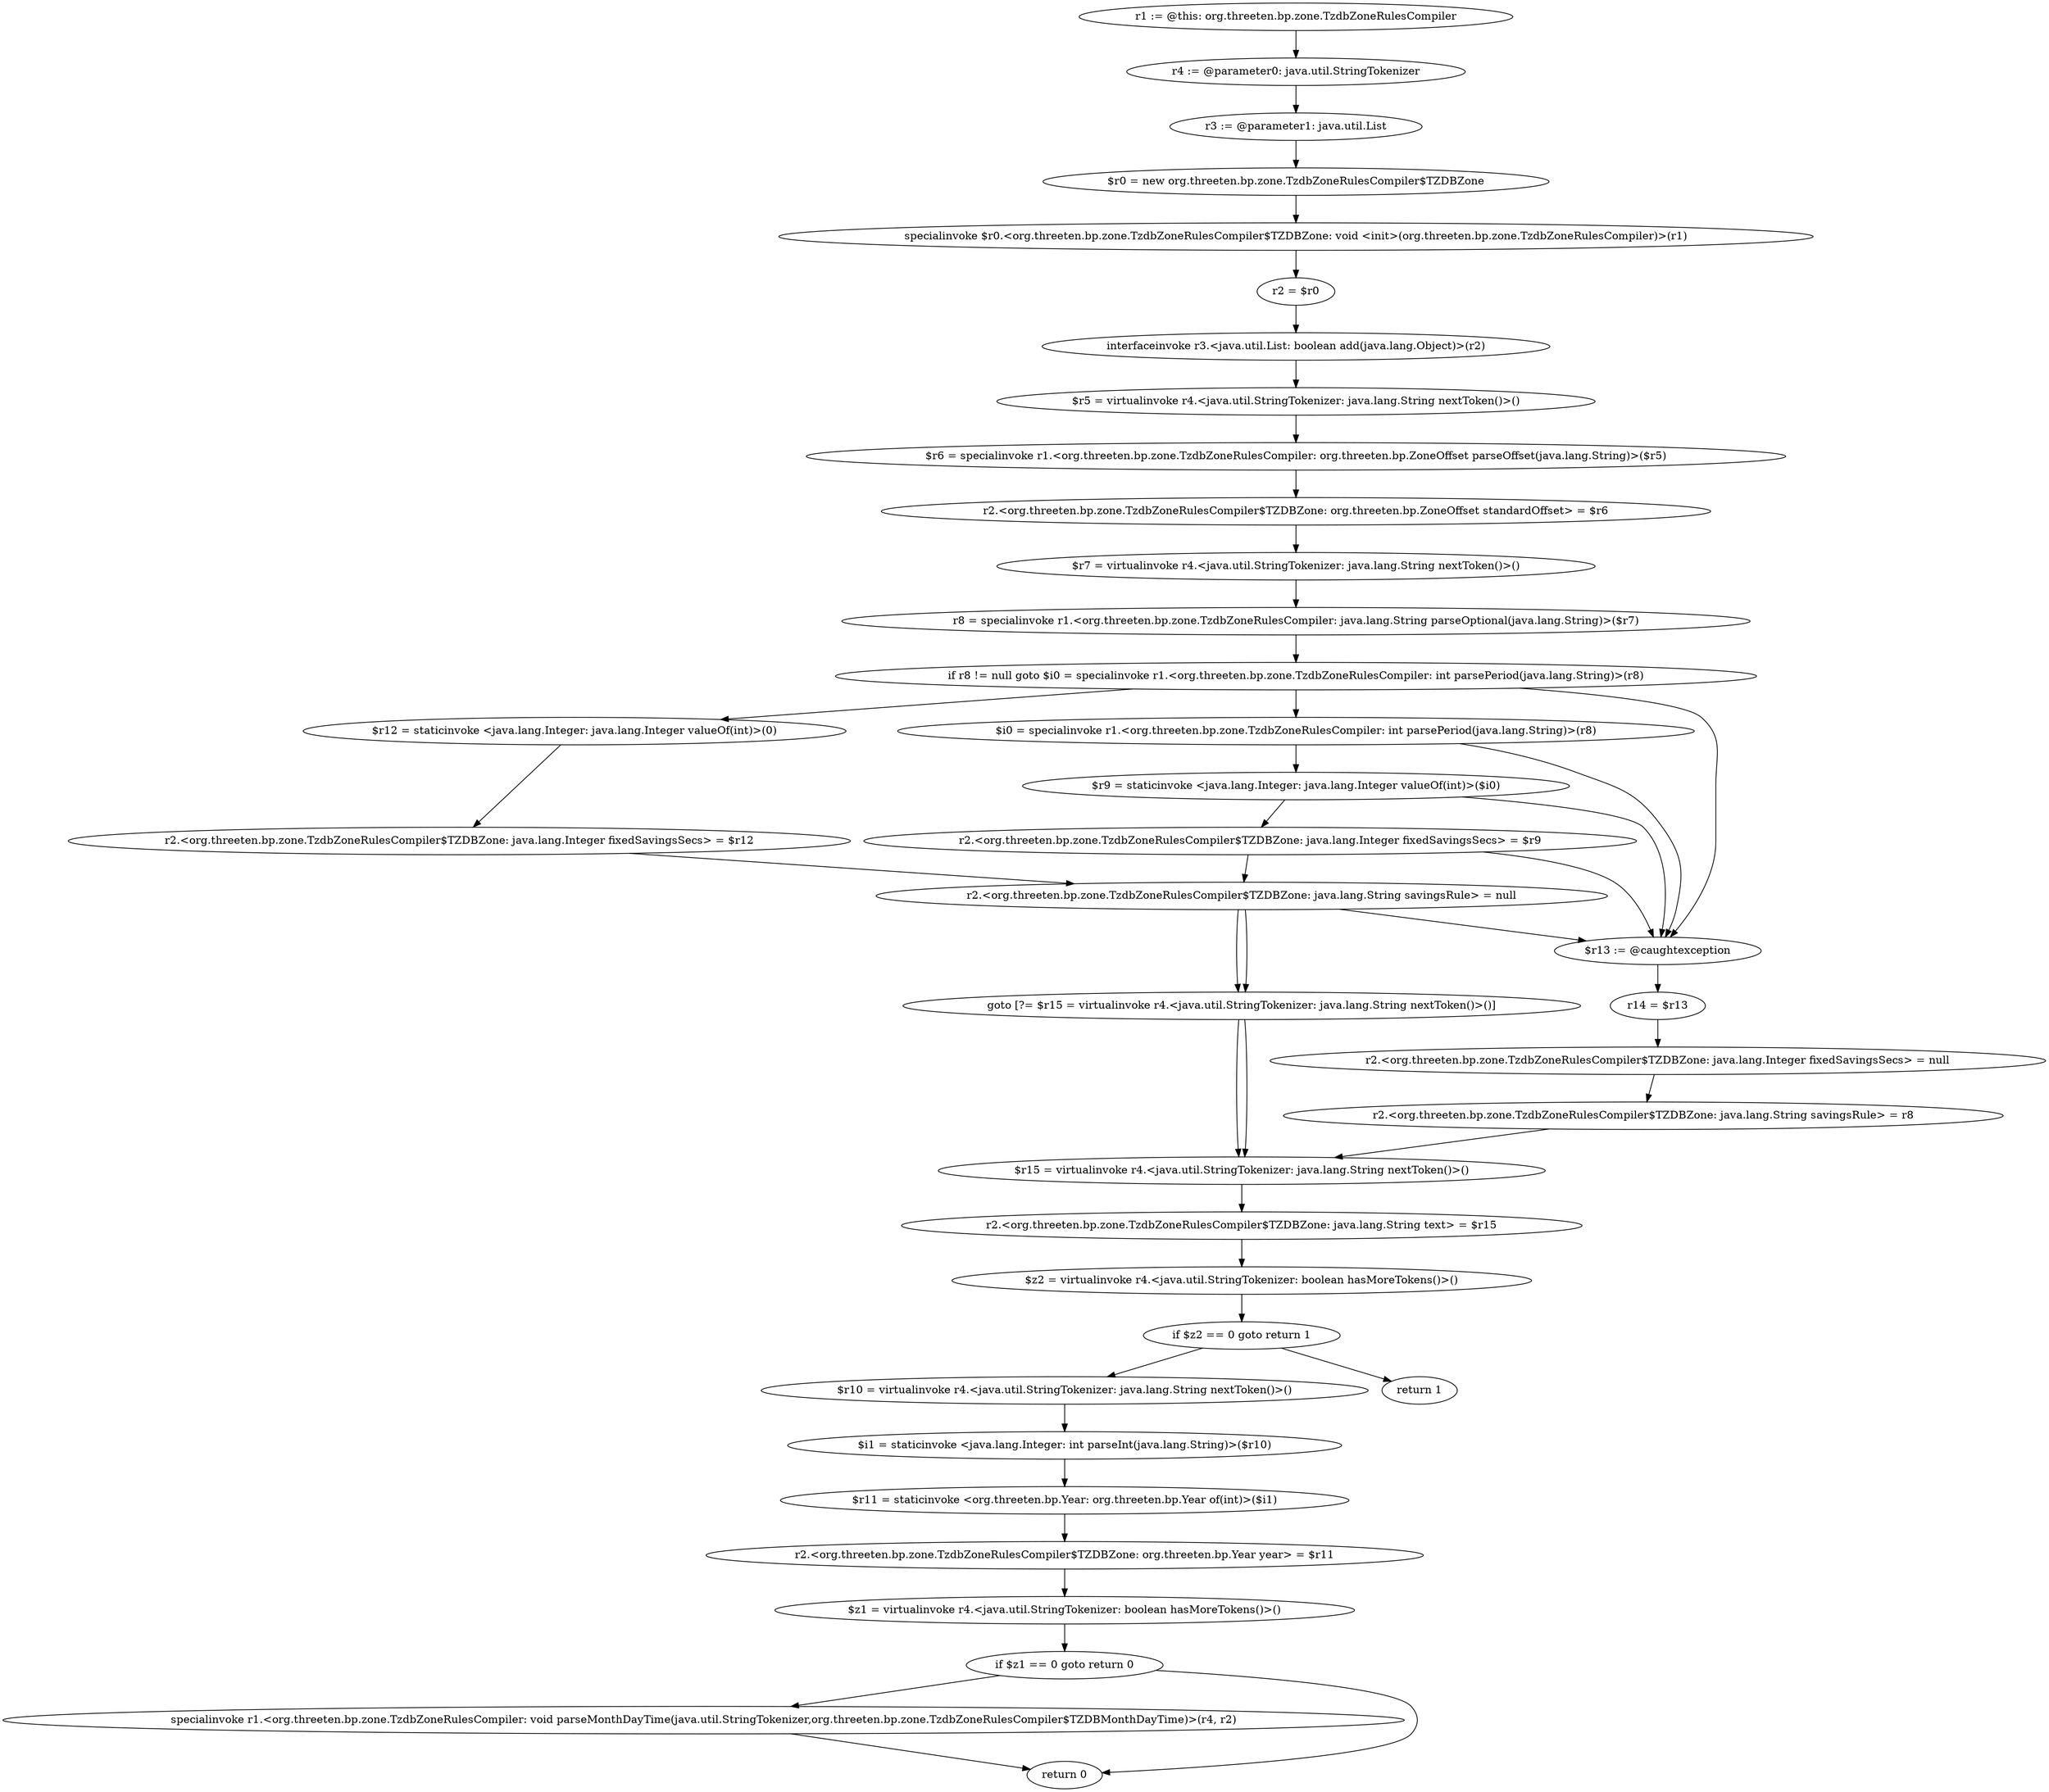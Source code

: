 digraph "unitGraph" {
    "r1 := @this: org.threeten.bp.zone.TzdbZoneRulesCompiler"
    "r4 := @parameter0: java.util.StringTokenizer"
    "r3 := @parameter1: java.util.List"
    "$r0 = new org.threeten.bp.zone.TzdbZoneRulesCompiler$TZDBZone"
    "specialinvoke $r0.<org.threeten.bp.zone.TzdbZoneRulesCompiler$TZDBZone: void <init>(org.threeten.bp.zone.TzdbZoneRulesCompiler)>(r1)"
    "r2 = $r0"
    "interfaceinvoke r3.<java.util.List: boolean add(java.lang.Object)>(r2)"
    "$r5 = virtualinvoke r4.<java.util.StringTokenizer: java.lang.String nextToken()>()"
    "$r6 = specialinvoke r1.<org.threeten.bp.zone.TzdbZoneRulesCompiler: org.threeten.bp.ZoneOffset parseOffset(java.lang.String)>($r5)"
    "r2.<org.threeten.bp.zone.TzdbZoneRulesCompiler$TZDBZone: org.threeten.bp.ZoneOffset standardOffset> = $r6"
    "$r7 = virtualinvoke r4.<java.util.StringTokenizer: java.lang.String nextToken()>()"
    "r8 = specialinvoke r1.<org.threeten.bp.zone.TzdbZoneRulesCompiler: java.lang.String parseOptional(java.lang.String)>($r7)"
    "if r8 != null goto $i0 = specialinvoke r1.<org.threeten.bp.zone.TzdbZoneRulesCompiler: int parsePeriod(java.lang.String)>(r8)"
    "$r12 = staticinvoke <java.lang.Integer: java.lang.Integer valueOf(int)>(0)"
    "r2.<org.threeten.bp.zone.TzdbZoneRulesCompiler$TZDBZone: java.lang.Integer fixedSavingsSecs> = $r12"
    "r2.<org.threeten.bp.zone.TzdbZoneRulesCompiler$TZDBZone: java.lang.String savingsRule> = null"
    "goto [?= $r15 = virtualinvoke r4.<java.util.StringTokenizer: java.lang.String nextToken()>()]"
    "$i0 = specialinvoke r1.<org.threeten.bp.zone.TzdbZoneRulesCompiler: int parsePeriod(java.lang.String)>(r8)"
    "$r9 = staticinvoke <java.lang.Integer: java.lang.Integer valueOf(int)>($i0)"
    "r2.<org.threeten.bp.zone.TzdbZoneRulesCompiler$TZDBZone: java.lang.Integer fixedSavingsSecs> = $r9"
    "$r13 := @caughtexception"
    "r14 = $r13"
    "r2.<org.threeten.bp.zone.TzdbZoneRulesCompiler$TZDBZone: java.lang.Integer fixedSavingsSecs> = null"
    "r2.<org.threeten.bp.zone.TzdbZoneRulesCompiler$TZDBZone: java.lang.String savingsRule> = r8"
    "$r15 = virtualinvoke r4.<java.util.StringTokenizer: java.lang.String nextToken()>()"
    "r2.<org.threeten.bp.zone.TzdbZoneRulesCompiler$TZDBZone: java.lang.String text> = $r15"
    "$z2 = virtualinvoke r4.<java.util.StringTokenizer: boolean hasMoreTokens()>()"
    "if $z2 == 0 goto return 1"
    "$r10 = virtualinvoke r4.<java.util.StringTokenizer: java.lang.String nextToken()>()"
    "$i1 = staticinvoke <java.lang.Integer: int parseInt(java.lang.String)>($r10)"
    "$r11 = staticinvoke <org.threeten.bp.Year: org.threeten.bp.Year of(int)>($i1)"
    "r2.<org.threeten.bp.zone.TzdbZoneRulesCompiler$TZDBZone: org.threeten.bp.Year year> = $r11"
    "$z1 = virtualinvoke r4.<java.util.StringTokenizer: boolean hasMoreTokens()>()"
    "if $z1 == 0 goto return 0"
    "specialinvoke r1.<org.threeten.bp.zone.TzdbZoneRulesCompiler: void parseMonthDayTime(java.util.StringTokenizer,org.threeten.bp.zone.TzdbZoneRulesCompiler$TZDBMonthDayTime)>(r4, r2)"
    "return 0"
    "return 1"
    "r1 := @this: org.threeten.bp.zone.TzdbZoneRulesCompiler"->"r4 := @parameter0: java.util.StringTokenizer";
    "r4 := @parameter0: java.util.StringTokenizer"->"r3 := @parameter1: java.util.List";
    "r3 := @parameter1: java.util.List"->"$r0 = new org.threeten.bp.zone.TzdbZoneRulesCompiler$TZDBZone";
    "$r0 = new org.threeten.bp.zone.TzdbZoneRulesCompiler$TZDBZone"->"specialinvoke $r0.<org.threeten.bp.zone.TzdbZoneRulesCompiler$TZDBZone: void <init>(org.threeten.bp.zone.TzdbZoneRulesCompiler)>(r1)";
    "specialinvoke $r0.<org.threeten.bp.zone.TzdbZoneRulesCompiler$TZDBZone: void <init>(org.threeten.bp.zone.TzdbZoneRulesCompiler)>(r1)"->"r2 = $r0";
    "r2 = $r0"->"interfaceinvoke r3.<java.util.List: boolean add(java.lang.Object)>(r2)";
    "interfaceinvoke r3.<java.util.List: boolean add(java.lang.Object)>(r2)"->"$r5 = virtualinvoke r4.<java.util.StringTokenizer: java.lang.String nextToken()>()";
    "$r5 = virtualinvoke r4.<java.util.StringTokenizer: java.lang.String nextToken()>()"->"$r6 = specialinvoke r1.<org.threeten.bp.zone.TzdbZoneRulesCompiler: org.threeten.bp.ZoneOffset parseOffset(java.lang.String)>($r5)";
    "$r6 = specialinvoke r1.<org.threeten.bp.zone.TzdbZoneRulesCompiler: org.threeten.bp.ZoneOffset parseOffset(java.lang.String)>($r5)"->"r2.<org.threeten.bp.zone.TzdbZoneRulesCompiler$TZDBZone: org.threeten.bp.ZoneOffset standardOffset> = $r6";
    "r2.<org.threeten.bp.zone.TzdbZoneRulesCompiler$TZDBZone: org.threeten.bp.ZoneOffset standardOffset> = $r6"->"$r7 = virtualinvoke r4.<java.util.StringTokenizer: java.lang.String nextToken()>()";
    "$r7 = virtualinvoke r4.<java.util.StringTokenizer: java.lang.String nextToken()>()"->"r8 = specialinvoke r1.<org.threeten.bp.zone.TzdbZoneRulesCompiler: java.lang.String parseOptional(java.lang.String)>($r7)";
    "r8 = specialinvoke r1.<org.threeten.bp.zone.TzdbZoneRulesCompiler: java.lang.String parseOptional(java.lang.String)>($r7)"->"if r8 != null goto $i0 = specialinvoke r1.<org.threeten.bp.zone.TzdbZoneRulesCompiler: int parsePeriod(java.lang.String)>(r8)";
    "if r8 != null goto $i0 = specialinvoke r1.<org.threeten.bp.zone.TzdbZoneRulesCompiler: int parsePeriod(java.lang.String)>(r8)"->"$r12 = staticinvoke <java.lang.Integer: java.lang.Integer valueOf(int)>(0)";
    "if r8 != null goto $i0 = specialinvoke r1.<org.threeten.bp.zone.TzdbZoneRulesCompiler: int parsePeriod(java.lang.String)>(r8)"->"$i0 = specialinvoke r1.<org.threeten.bp.zone.TzdbZoneRulesCompiler: int parsePeriod(java.lang.String)>(r8)";
    "if r8 != null goto $i0 = specialinvoke r1.<org.threeten.bp.zone.TzdbZoneRulesCompiler: int parsePeriod(java.lang.String)>(r8)"->"$r13 := @caughtexception";
    "$r12 = staticinvoke <java.lang.Integer: java.lang.Integer valueOf(int)>(0)"->"r2.<org.threeten.bp.zone.TzdbZoneRulesCompiler$TZDBZone: java.lang.Integer fixedSavingsSecs> = $r12";
    "r2.<org.threeten.bp.zone.TzdbZoneRulesCompiler$TZDBZone: java.lang.Integer fixedSavingsSecs> = $r12"->"r2.<org.threeten.bp.zone.TzdbZoneRulesCompiler$TZDBZone: java.lang.String savingsRule> = null";
    "r2.<org.threeten.bp.zone.TzdbZoneRulesCompiler$TZDBZone: java.lang.String savingsRule> = null"->"goto [?= $r15 = virtualinvoke r4.<java.util.StringTokenizer: java.lang.String nextToken()>()]";
    "goto [?= $r15 = virtualinvoke r4.<java.util.StringTokenizer: java.lang.String nextToken()>()]"->"$r15 = virtualinvoke r4.<java.util.StringTokenizer: java.lang.String nextToken()>()";
    "$i0 = specialinvoke r1.<org.threeten.bp.zone.TzdbZoneRulesCompiler: int parsePeriod(java.lang.String)>(r8)"->"$r9 = staticinvoke <java.lang.Integer: java.lang.Integer valueOf(int)>($i0)";
    "$i0 = specialinvoke r1.<org.threeten.bp.zone.TzdbZoneRulesCompiler: int parsePeriod(java.lang.String)>(r8)"->"$r13 := @caughtexception";
    "$r9 = staticinvoke <java.lang.Integer: java.lang.Integer valueOf(int)>($i0)"->"r2.<org.threeten.bp.zone.TzdbZoneRulesCompiler$TZDBZone: java.lang.Integer fixedSavingsSecs> = $r9";
    "$r9 = staticinvoke <java.lang.Integer: java.lang.Integer valueOf(int)>($i0)"->"$r13 := @caughtexception";
    "r2.<org.threeten.bp.zone.TzdbZoneRulesCompiler$TZDBZone: java.lang.Integer fixedSavingsSecs> = $r9"->"r2.<org.threeten.bp.zone.TzdbZoneRulesCompiler$TZDBZone: java.lang.String savingsRule> = null";
    "r2.<org.threeten.bp.zone.TzdbZoneRulesCompiler$TZDBZone: java.lang.Integer fixedSavingsSecs> = $r9"->"$r13 := @caughtexception";
    "r2.<org.threeten.bp.zone.TzdbZoneRulesCompiler$TZDBZone: java.lang.String savingsRule> = null"->"goto [?= $r15 = virtualinvoke r4.<java.util.StringTokenizer: java.lang.String nextToken()>()]";
    "r2.<org.threeten.bp.zone.TzdbZoneRulesCompiler$TZDBZone: java.lang.String savingsRule> = null"->"$r13 := @caughtexception";
    "goto [?= $r15 = virtualinvoke r4.<java.util.StringTokenizer: java.lang.String nextToken()>()]"->"$r15 = virtualinvoke r4.<java.util.StringTokenizer: java.lang.String nextToken()>()";
    "$r13 := @caughtexception"->"r14 = $r13";
    "r14 = $r13"->"r2.<org.threeten.bp.zone.TzdbZoneRulesCompiler$TZDBZone: java.lang.Integer fixedSavingsSecs> = null";
    "r2.<org.threeten.bp.zone.TzdbZoneRulesCompiler$TZDBZone: java.lang.Integer fixedSavingsSecs> = null"->"r2.<org.threeten.bp.zone.TzdbZoneRulesCompiler$TZDBZone: java.lang.String savingsRule> = r8";
    "r2.<org.threeten.bp.zone.TzdbZoneRulesCompiler$TZDBZone: java.lang.String savingsRule> = r8"->"$r15 = virtualinvoke r4.<java.util.StringTokenizer: java.lang.String nextToken()>()";
    "$r15 = virtualinvoke r4.<java.util.StringTokenizer: java.lang.String nextToken()>()"->"r2.<org.threeten.bp.zone.TzdbZoneRulesCompiler$TZDBZone: java.lang.String text> = $r15";
    "r2.<org.threeten.bp.zone.TzdbZoneRulesCompiler$TZDBZone: java.lang.String text> = $r15"->"$z2 = virtualinvoke r4.<java.util.StringTokenizer: boolean hasMoreTokens()>()";
    "$z2 = virtualinvoke r4.<java.util.StringTokenizer: boolean hasMoreTokens()>()"->"if $z2 == 0 goto return 1";
    "if $z2 == 0 goto return 1"->"$r10 = virtualinvoke r4.<java.util.StringTokenizer: java.lang.String nextToken()>()";
    "if $z2 == 0 goto return 1"->"return 1";
    "$r10 = virtualinvoke r4.<java.util.StringTokenizer: java.lang.String nextToken()>()"->"$i1 = staticinvoke <java.lang.Integer: int parseInt(java.lang.String)>($r10)";
    "$i1 = staticinvoke <java.lang.Integer: int parseInt(java.lang.String)>($r10)"->"$r11 = staticinvoke <org.threeten.bp.Year: org.threeten.bp.Year of(int)>($i1)";
    "$r11 = staticinvoke <org.threeten.bp.Year: org.threeten.bp.Year of(int)>($i1)"->"r2.<org.threeten.bp.zone.TzdbZoneRulesCompiler$TZDBZone: org.threeten.bp.Year year> = $r11";
    "r2.<org.threeten.bp.zone.TzdbZoneRulesCompiler$TZDBZone: org.threeten.bp.Year year> = $r11"->"$z1 = virtualinvoke r4.<java.util.StringTokenizer: boolean hasMoreTokens()>()";
    "$z1 = virtualinvoke r4.<java.util.StringTokenizer: boolean hasMoreTokens()>()"->"if $z1 == 0 goto return 0";
    "if $z1 == 0 goto return 0"->"specialinvoke r1.<org.threeten.bp.zone.TzdbZoneRulesCompiler: void parseMonthDayTime(java.util.StringTokenizer,org.threeten.bp.zone.TzdbZoneRulesCompiler$TZDBMonthDayTime)>(r4, r2)";
    "if $z1 == 0 goto return 0"->"return 0";
    "specialinvoke r1.<org.threeten.bp.zone.TzdbZoneRulesCompiler: void parseMonthDayTime(java.util.StringTokenizer,org.threeten.bp.zone.TzdbZoneRulesCompiler$TZDBMonthDayTime)>(r4, r2)"->"return 0";
}
